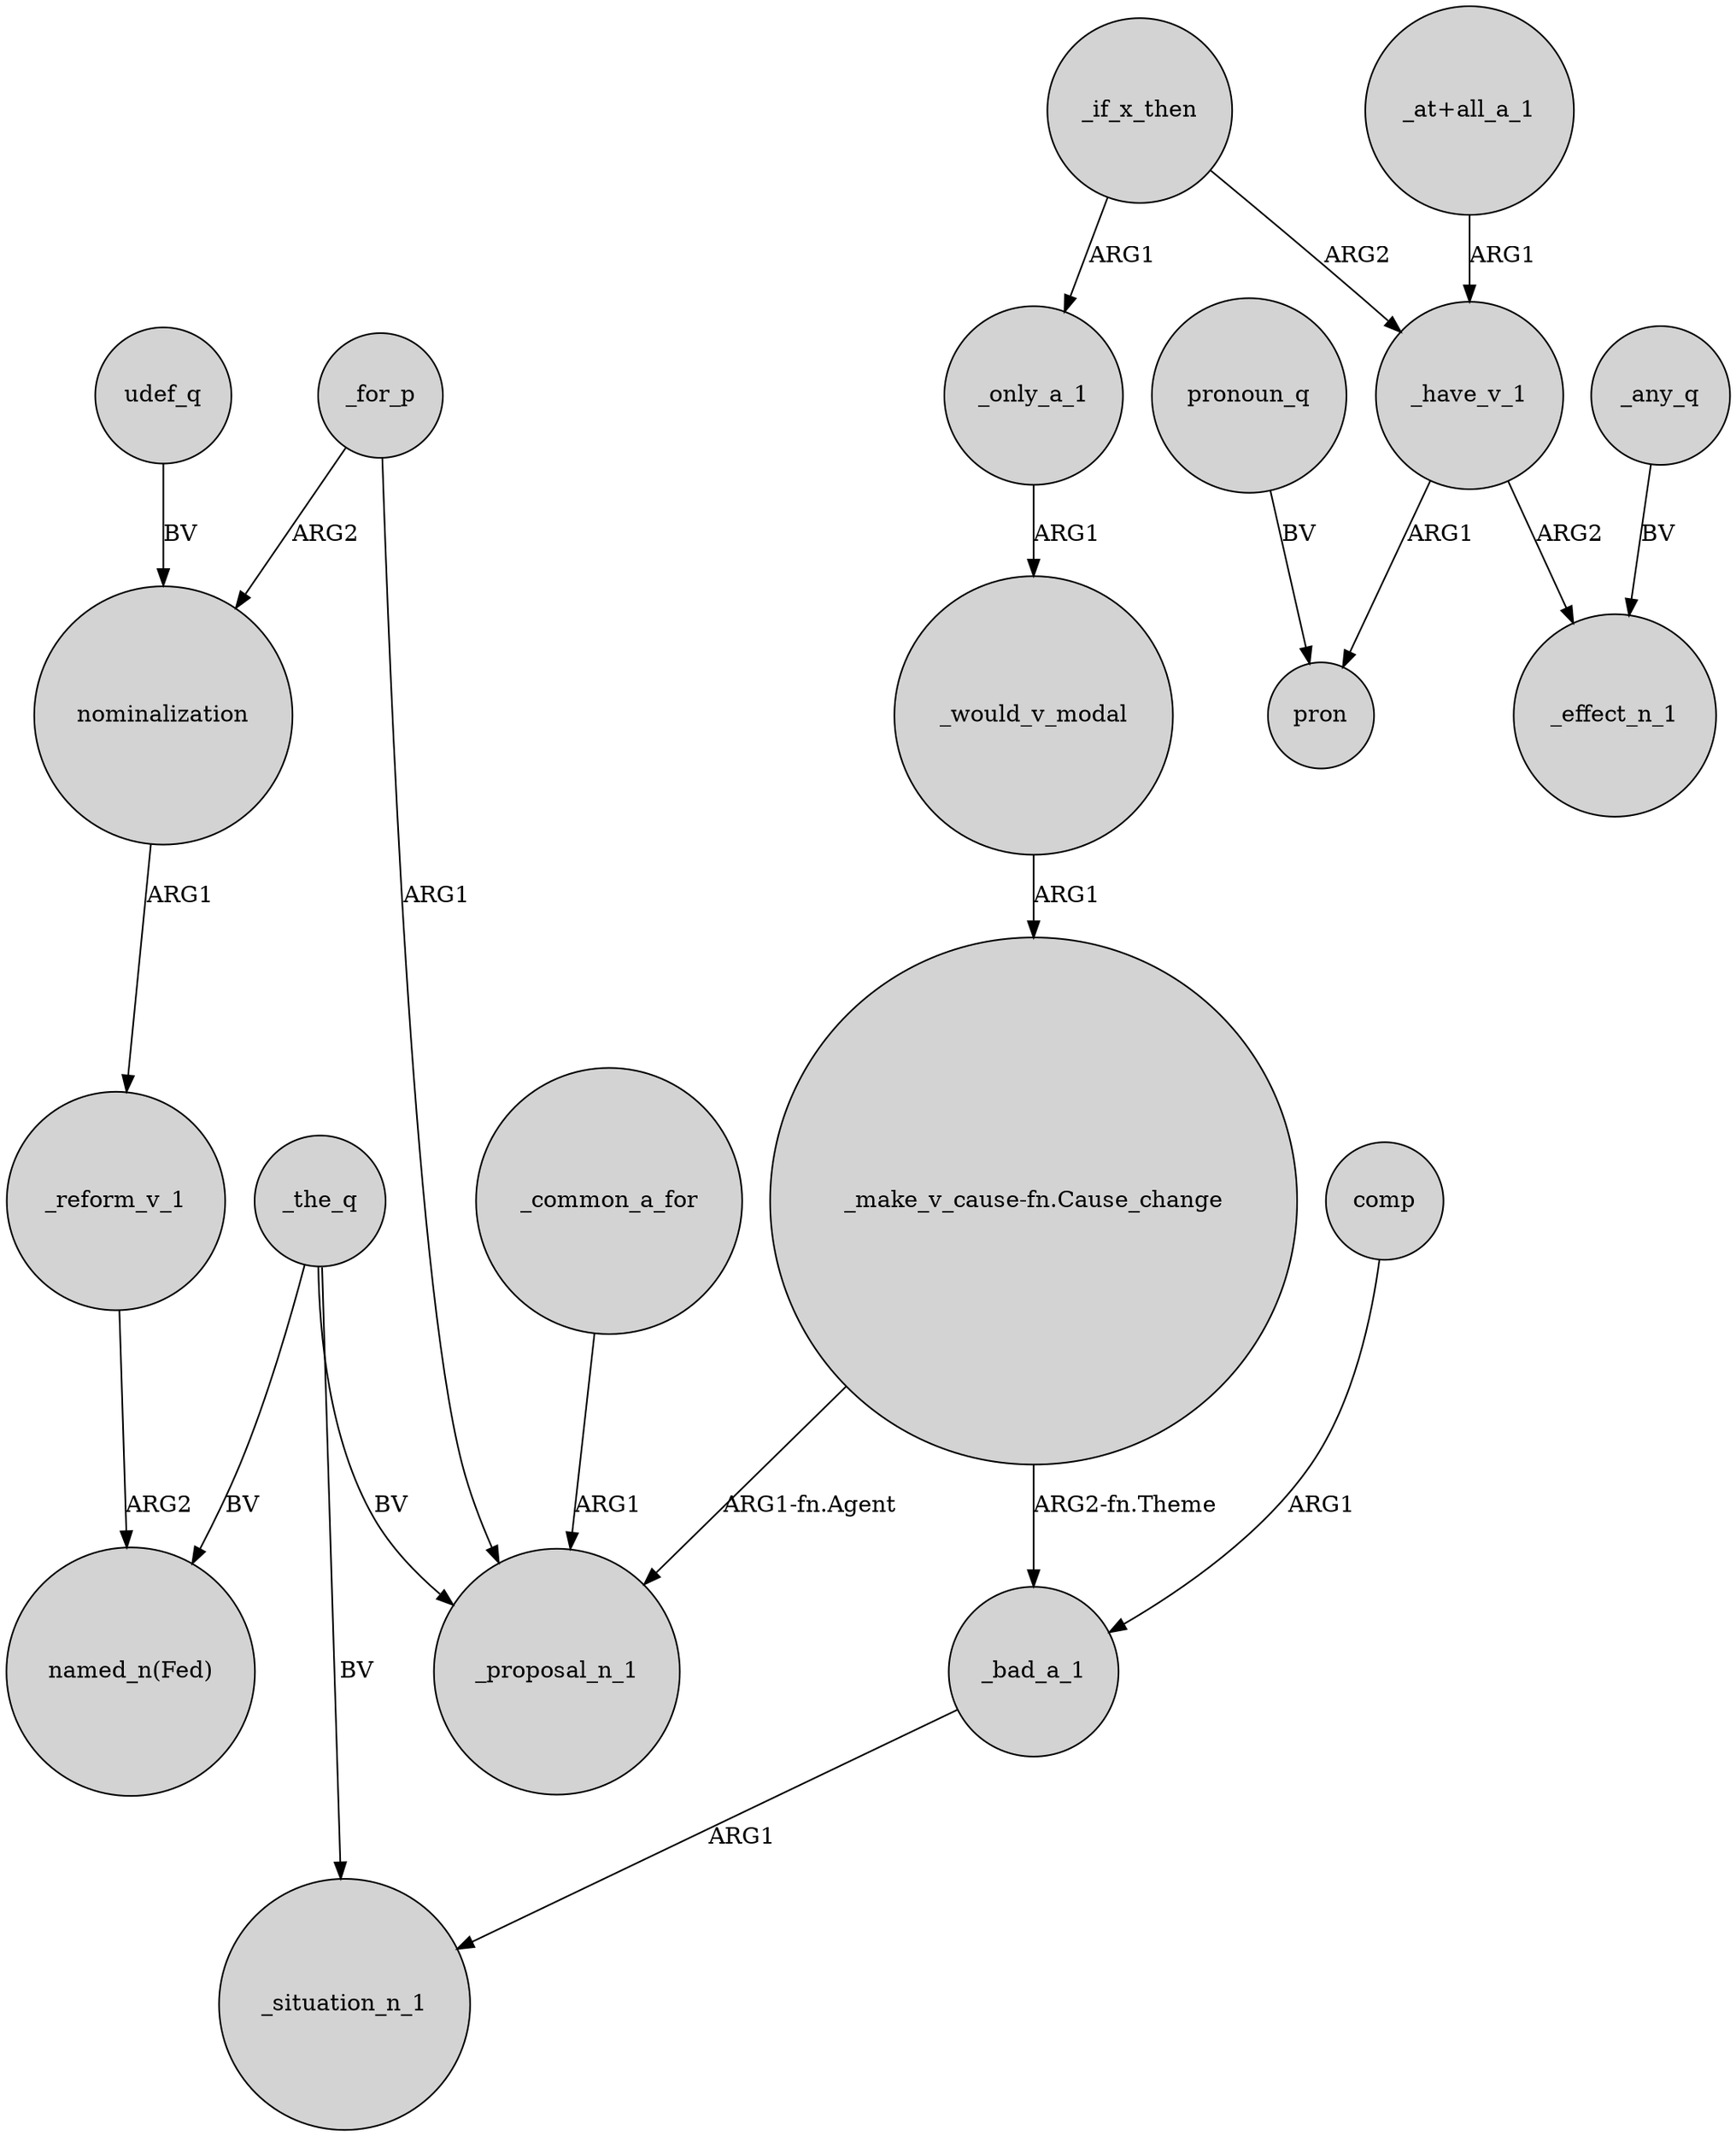 digraph {
	node [shape=circle style=filled]
	_the_q -> "named_n(Fed)" [label=BV]
	_the_q -> _proposal_n_1 [label=BV]
	_have_v_1 -> _effect_n_1 [label=ARG2]
	"_make_v_cause-fn.Cause_change" -> _proposal_n_1 [label="ARG1-fn.Agent"]
	_for_p -> nominalization [label=ARG2]
	_if_x_then -> _only_a_1 [label=ARG1]
	_have_v_1 -> pron [label=ARG1]
	_the_q -> _situation_n_1 [label=BV]
	comp -> _bad_a_1 [label=ARG1]
	_bad_a_1 -> _situation_n_1 [label=ARG1]
	_reform_v_1 -> "named_n(Fed)" [label=ARG2]
	"_at+all_a_1" -> _have_v_1 [label=ARG1]
	_only_a_1 -> _would_v_modal [label=ARG1]
	pronoun_q -> pron [label=BV]
	_common_a_for -> _proposal_n_1 [label=ARG1]
	_if_x_then -> _have_v_1 [label=ARG2]
	_for_p -> _proposal_n_1 [label=ARG1]
	udef_q -> nominalization [label=BV]
	_any_q -> _effect_n_1 [label=BV]
	nominalization -> _reform_v_1 [label=ARG1]
	_would_v_modal -> "_make_v_cause-fn.Cause_change" [label=ARG1]
	"_make_v_cause-fn.Cause_change" -> _bad_a_1 [label="ARG2-fn.Theme"]
}
